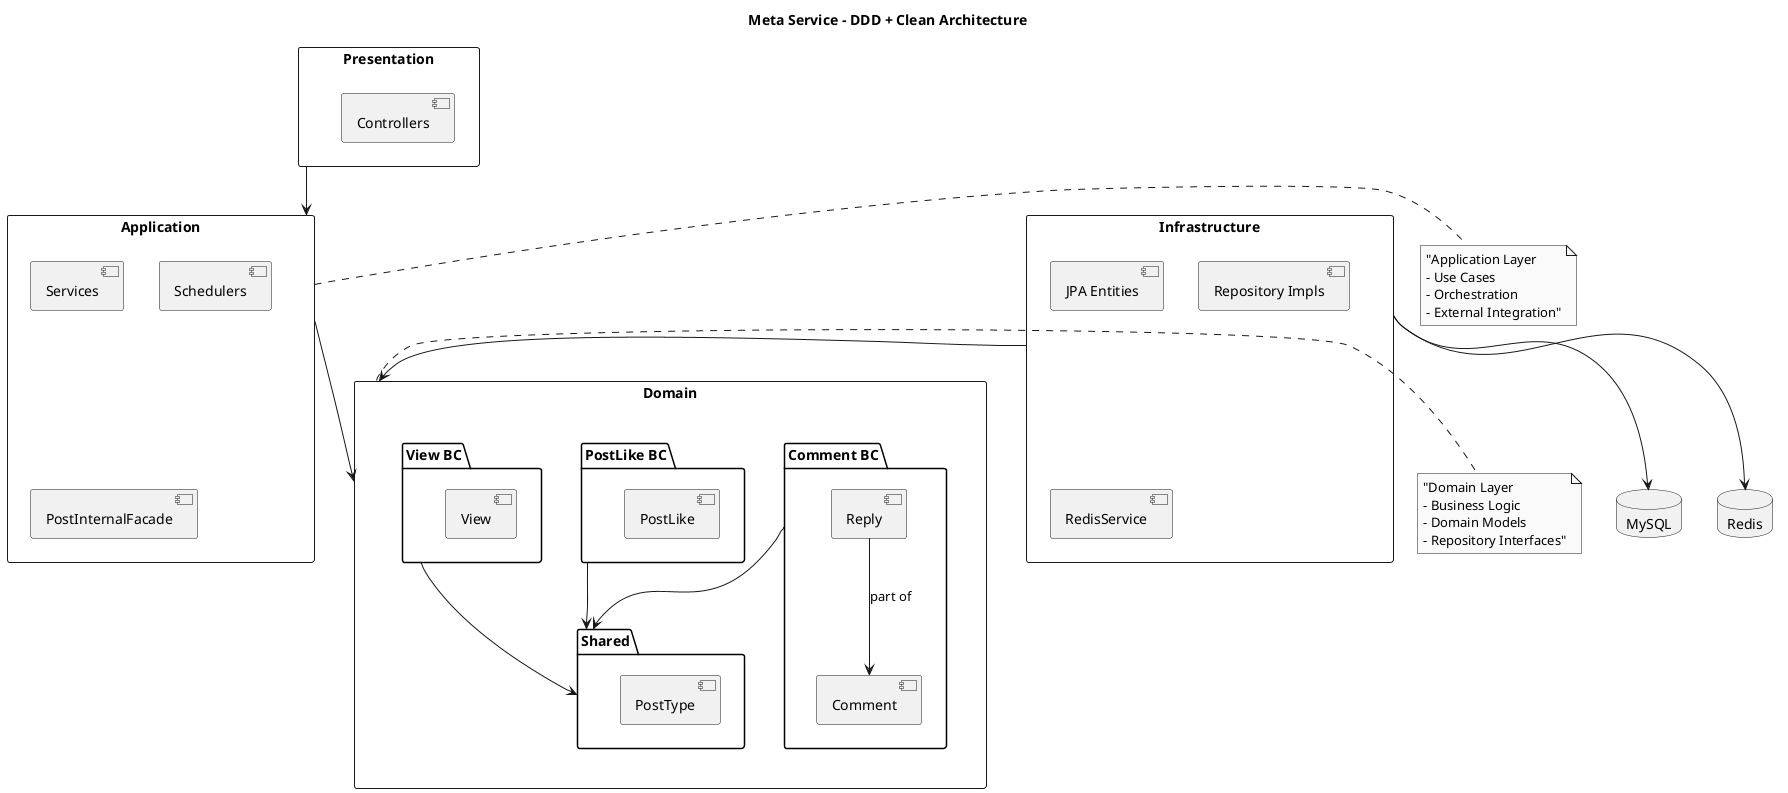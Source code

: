 @startuml MetaServiceArchitecture
!pragma useVerticalIf on
skinparam monochrome true
skinparam shadowing false

title Meta Service - DDD + Clean Architecture

' Clean Architecture Layers
rectangle "Presentation" as presentation {
  [Controllers]
}

rectangle "Application" as application {
  [Services]
  [Schedulers]
  [PostInternalFacade]
}

rectangle "Domain" as domain {
  package "Comment BC" {
    [Comment]
    [Reply]
  }
  
  package "PostLike BC" {
    [PostLike]
  }
  
  package "View BC" {
    [View]
  }
  
  package "Shared" {
    [PostType]
  }
}

rectangle "Infrastructure" as infrastructure {
  [JPA Entities]
  [Repository Impls]
  [RedisService]
}

database MySQL
database Redis

' Dependencies
presentation --> application
application --> domain
infrastructure --> domain
infrastructure --> MySQL
infrastructure --> Redis

' Domain relationships
[Comment BC] --> [Shared]
[PostLike BC] --> [Shared]
[View BC] --> [Shared]
[Reply] --> [Comment] : "part of"

note right of domain : "Domain Layer\n- Business Logic\n- Domain Models\n- Repository Interfaces"

note right of application : "Application Layer\n- Use Cases\n- Orchestration\n- External Integration"

@enduml